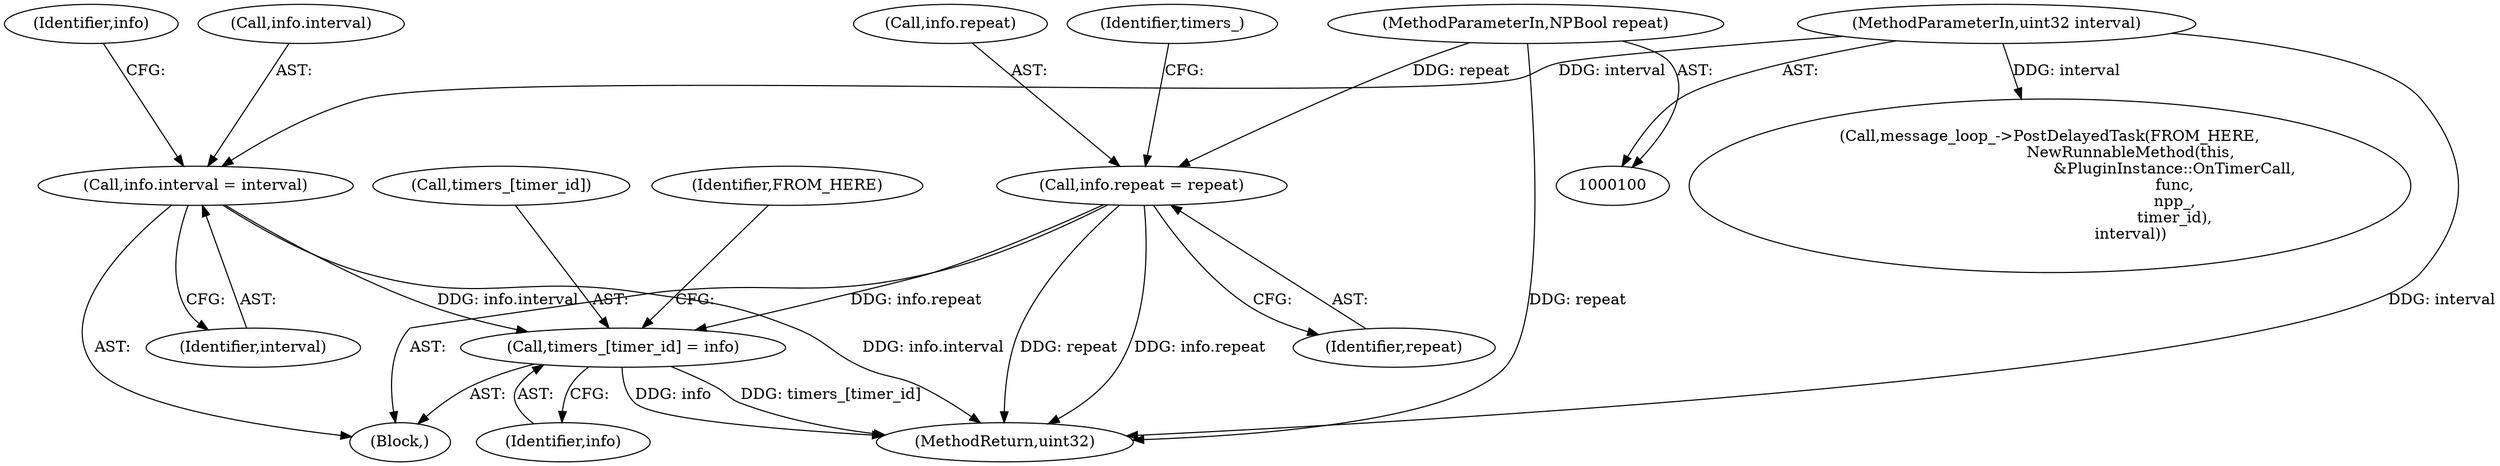 digraph "0_Chrome_ea3d1d84be3d6f97bf50e76511c9e26af6895533_32@array" {
"1000126" [label="(Call,timers_[timer_id] = info)"];
"1000116" [label="(Call,info.interval = interval)"];
"1000101" [label="(MethodParameterIn,uint32 interval)"];
"1000121" [label="(Call,info.repeat = repeat)"];
"1000102" [label="(MethodParameterIn,NPBool repeat)"];
"1000121" [label="(Call,info.repeat = repeat)"];
"1000123" [label="(Identifier,info)"];
"1000132" [label="(Identifier,FROM_HERE)"];
"1000104" [label="(Block,)"];
"1000130" [label="(Identifier,info)"];
"1000126" [label="(Call,timers_[timer_id] = info)"];
"1000122" [label="(Call,info.repeat)"];
"1000143" [label="(MethodReturn,uint32)"];
"1000125" [label="(Identifier,repeat)"];
"1000102" [label="(MethodParameterIn,NPBool repeat)"];
"1000128" [label="(Identifier,timers_)"];
"1000116" [label="(Call,info.interval = interval)"];
"1000120" [label="(Identifier,interval)"];
"1000131" [label="(Call,message_loop_->PostDelayedTask(FROM_HERE,\n                                 NewRunnableMethod(this,\n                                                   &PluginInstance::OnTimerCall,\n                                                   func,\n                                                   npp_,\n                                                   timer_id),\n                                 interval))"];
"1000117" [label="(Call,info.interval)"];
"1000101" [label="(MethodParameterIn,uint32 interval)"];
"1000127" [label="(Call,timers_[timer_id])"];
"1000126" -> "1000104"  [label="AST: "];
"1000126" -> "1000130"  [label="CFG: "];
"1000127" -> "1000126"  [label="AST: "];
"1000130" -> "1000126"  [label="AST: "];
"1000132" -> "1000126"  [label="CFG: "];
"1000126" -> "1000143"  [label="DDG: timers_[timer_id]"];
"1000126" -> "1000143"  [label="DDG: info"];
"1000116" -> "1000126"  [label="DDG: info.interval"];
"1000121" -> "1000126"  [label="DDG: info.repeat"];
"1000116" -> "1000104"  [label="AST: "];
"1000116" -> "1000120"  [label="CFG: "];
"1000117" -> "1000116"  [label="AST: "];
"1000120" -> "1000116"  [label="AST: "];
"1000123" -> "1000116"  [label="CFG: "];
"1000116" -> "1000143"  [label="DDG: info.interval"];
"1000101" -> "1000116"  [label="DDG: interval"];
"1000101" -> "1000100"  [label="AST: "];
"1000101" -> "1000143"  [label="DDG: interval"];
"1000101" -> "1000131"  [label="DDG: interval"];
"1000121" -> "1000104"  [label="AST: "];
"1000121" -> "1000125"  [label="CFG: "];
"1000122" -> "1000121"  [label="AST: "];
"1000125" -> "1000121"  [label="AST: "];
"1000128" -> "1000121"  [label="CFG: "];
"1000121" -> "1000143"  [label="DDG: repeat"];
"1000121" -> "1000143"  [label="DDG: info.repeat"];
"1000102" -> "1000121"  [label="DDG: repeat"];
"1000102" -> "1000100"  [label="AST: "];
"1000102" -> "1000143"  [label="DDG: repeat"];
}
